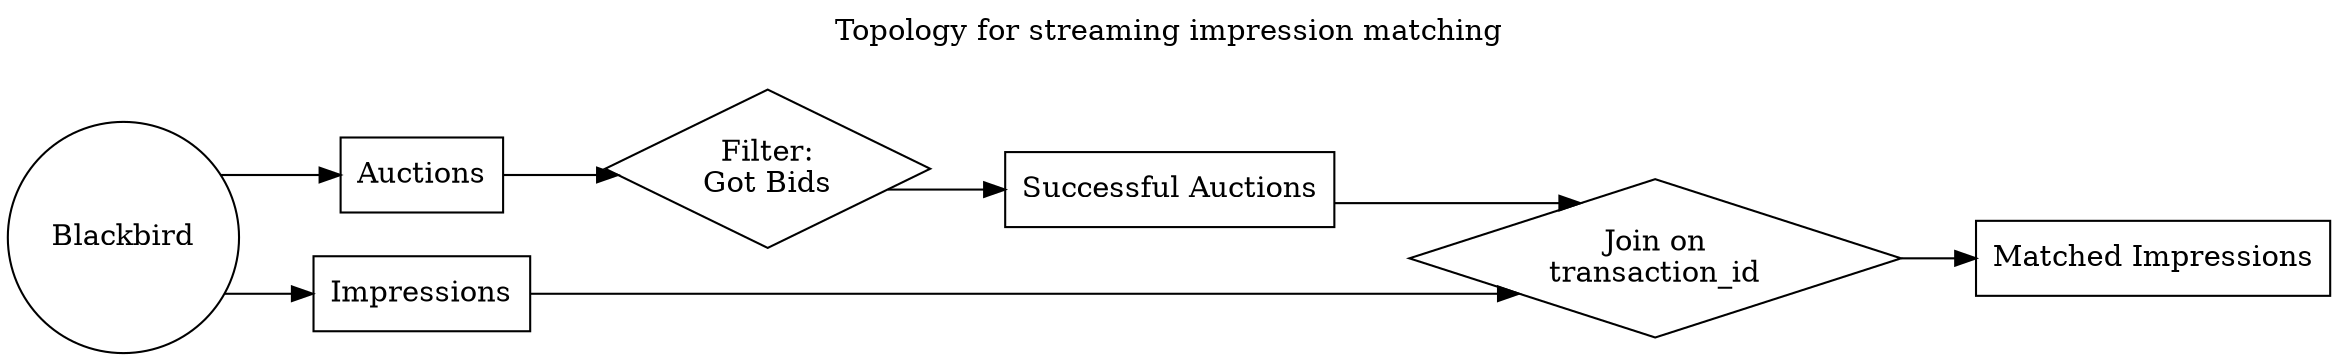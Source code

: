 strict digraph "Impression Matching" {
    label = "Topology for streaming impression matching\n\n";
    labelloc = "t";
    rankdir = "LR";
    splines = ortho;
    
    bb [label="Blackbird" shape=circle]
    a [label="Auctions" shape=box]
    f [label="Filter:\nGot Bids" shape=diamond]
    s [label="Successful Auctions" shape=box]
    i [label="Impressions" shape=box]
    m [label="Join on\ntransaction_id" shape=diamond]
    r [label="Matched Impressions" shape=box]

    { rank=same a i }

    bb -> { a i }
    a -> f
    f -> s
    { s i } -> m
    m -> r
    
}
